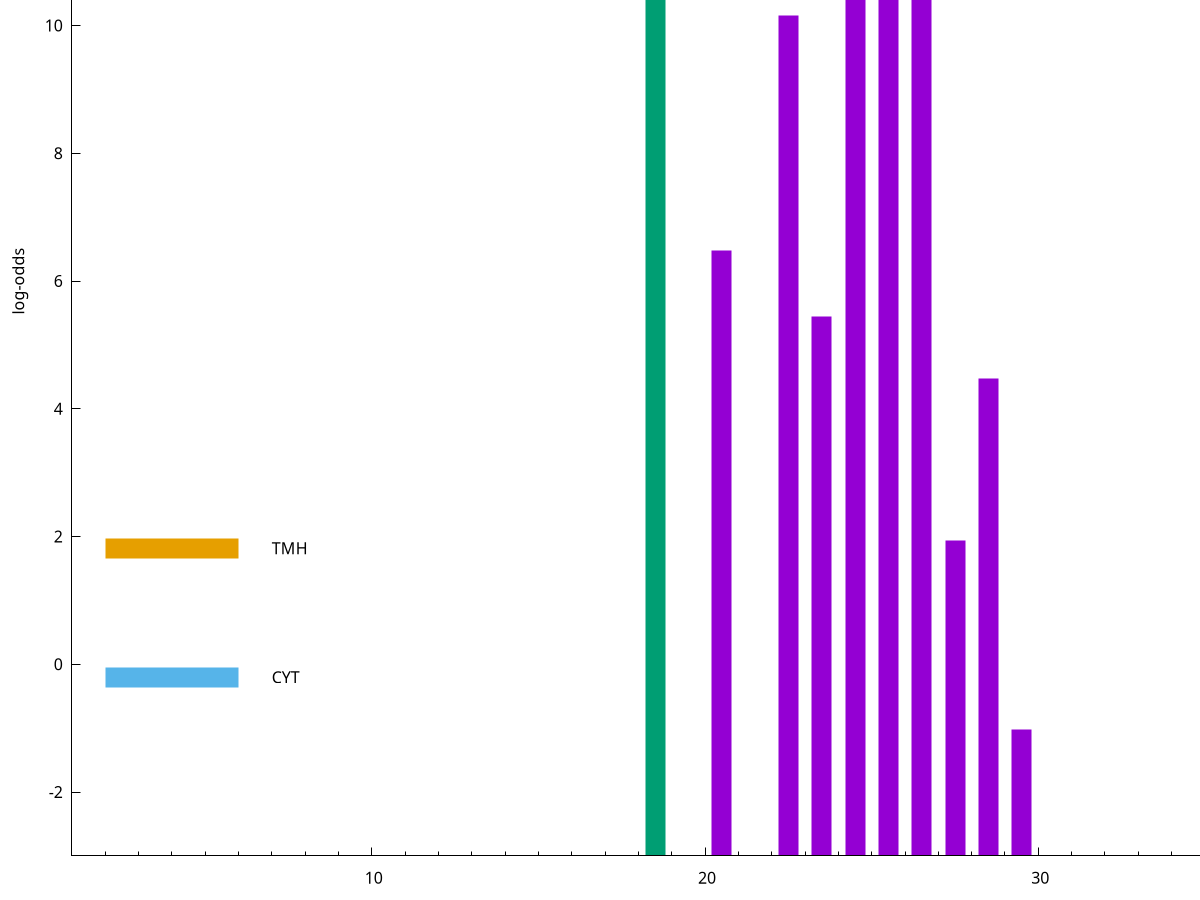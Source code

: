 set title "LipoP predictions for SRR4017915.gff"
set size 2., 1.4
set xrange [1:70] 
set mxtics 10
set yrange [-3:15]
set y2range [0:18]
set ylabel "log-odds"
set term postscript eps color solid "Helvetica" 30
set output "SRR4017915.gff23.eps"
set arrow from 2,13.7088 to 6,13.7088 nohead lt 2 lw 20
set label "SpII" at 7,13.7088
set arrow from 2,13.5314 to 6,13.5314 nohead lt 1 lw 20
set label "SpI" at 7,13.5314
set arrow from 2,1.81643 to 6,1.81643 nohead lt 4 lw 20
set label "TMH" at 7,1.81643
set arrow from 2,-0.200913 to 6,-0.200913 nohead lt 3 lw 20
set label "CYT" at 7,-0.200913
set arrow from 2,13.7088 to 6,13.7088 nohead lt 2 lw 20
set label "SpII" at 7,13.7088
# NOTE: The scores below are the log-odds scores with the threshold
# NOTE: subtracted (a hack to make gnuplot make the histogram all
# NOTE: look nice).
plot "-" axes x1y2 title "" with impulses lt 2 lw 20, "-" axes x1y2 title "" with impulses lt 1 lw 20
18.500000 16.708800
e
26.500000 15.208600
25.500000 15.099900
24.500000 13.464500
22.500000 13.160900
20.500000 9.479370
23.500000 8.446330
28.500000 7.479400
27.500000 4.931580
29.500000 1.982100
e
exit
